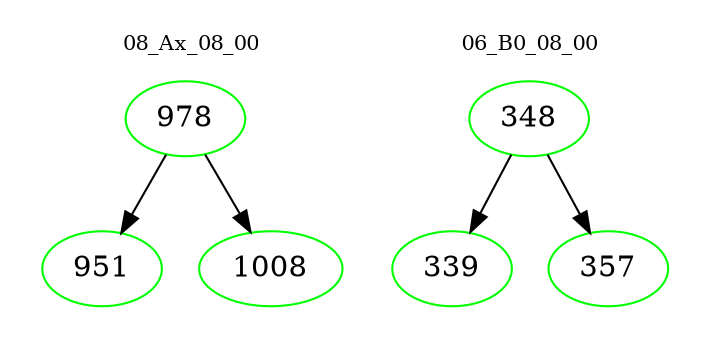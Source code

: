 digraph{
subgraph cluster_0 {
color = white
label = "08_Ax_08_00";
fontsize=10;
T0_978 [label="978", color="green"]
T0_978 -> T0_951 [color="black"]
T0_951 [label="951", color="green"]
T0_978 -> T0_1008 [color="black"]
T0_1008 [label="1008", color="green"]
}
subgraph cluster_1 {
color = white
label = "06_B0_08_00";
fontsize=10;
T1_348 [label="348", color="green"]
T1_348 -> T1_339 [color="black"]
T1_339 [label="339", color="green"]
T1_348 -> T1_357 [color="black"]
T1_357 [label="357", color="green"]
}
}

